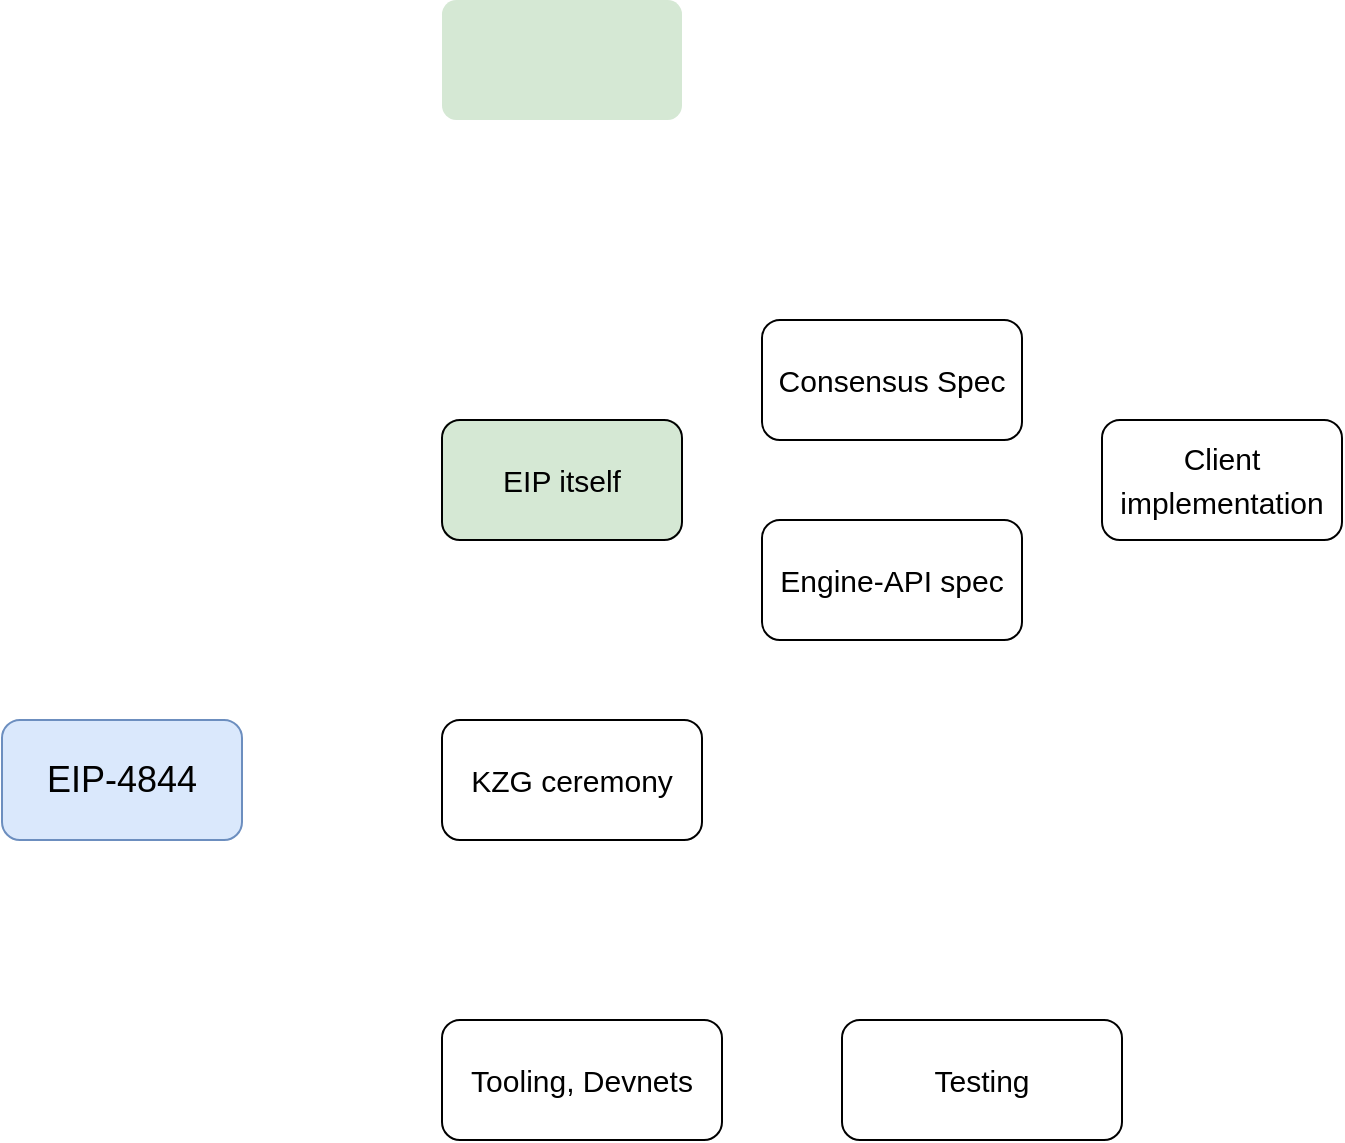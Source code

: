 <mxfile version="20.7.4" type="github">
  <diagram id="xjxomUsJOC9vYhl664Ct" name="Page-1">
    <mxGraphModel dx="1739" dy="585" grid="1" gridSize="10" guides="1" tooltips="1" connect="1" arrows="1" fold="1" page="1" pageScale="1" pageWidth="850" pageHeight="1100" math="0" shadow="0">
      <root>
        <mxCell id="0" />
        <mxCell id="1" parent="0" />
        <object label="" id="xy5AybyZS4DWEqt7mpqy-17">
          <mxCell style="rounded=1;whiteSpace=wrap;html=1;fontSize=16;labelBackgroundColor=none;glass=0;sketch=0;shadow=0;gradientDirection=east;fillStyle=auto;fillOpacity=100;imageWidth=24;arcSize=12;absoluteArcSize=0;overflow=visible;noLabel=0;resizeWidth=0;strokeOpacity=100;direction=east;portConstraintRotation=0;fixDash=0;dropTarget=0;metaEdit=0;backgroundOutline=0;autosize=0;imageAspect=1;fillColor=#d5e8d4;strokeWidth=1;strokeColor=none;" vertex="1" parent="1">
            <mxGeometry x="-80" y="560" width="120" height="60" as="geometry" />
          </mxCell>
        </object>
        <object label="" id="xy5AybyZS4DWEqt7mpqy-18">
          <mxCell style="rounded=1;whiteSpace=wrap;html=1;fontSize=16;labelBackgroundColor=none;glass=0;sketch=0;shadow=0;gradientDirection=east;fillStyle=auto;fillOpacity=100;imageWidth=24;arcSize=12;absoluteArcSize=0;overflow=visible;noLabel=0;resizeWidth=0;strokeOpacity=100;direction=east;portConstraintRotation=0;fixDash=0;dropTarget=0;metaEdit=0;backgroundOutline=0;autosize=0;imageAspect=1;fillColor=#d5e8d4;strokeWidth=1;strokeColor=none;" vertex="1" parent="1">
            <mxGeometry x="-80" y="350" width="120" height="60" as="geometry" />
          </mxCell>
        </object>
        <mxCell id="xy5AybyZS4DWEqt7mpqy-1" value="&lt;font style=&quot;font-size: 18px;&quot;&gt;EIP-4844&lt;/font&gt;" style="rounded=1;whiteSpace=wrap;html=1;fillColor=#dae8fc;strokeColor=#6c8ebf;" vertex="1" parent="1">
          <mxGeometry x="-300" y="710" width="120" height="60" as="geometry" />
        </mxCell>
        <mxCell id="xy5AybyZS4DWEqt7mpqy-9" value="&lt;font style=&quot;font-size: 15px;&quot;&gt;EIP itself&lt;/font&gt;" style="rounded=1;whiteSpace=wrap;html=1;fontSize=18;fillColor=none;" vertex="1" parent="1">
          <mxGeometry x="-80" y="560" width="120" height="60" as="geometry" />
        </mxCell>
        <mxCell id="xy5AybyZS4DWEqt7mpqy-10" value="&lt;font style=&quot;font-size: 15px;&quot;&gt;Consensus Spec&lt;/font&gt;" style="rounded=1;whiteSpace=wrap;html=1;fontSize=18;fillColor=none;" vertex="1" parent="1">
          <mxGeometry x="80" y="510" width="130" height="60" as="geometry" />
        </mxCell>
        <mxCell id="xy5AybyZS4DWEqt7mpqy-11" value="&lt;span style=&quot;font-size: 15px;&quot;&gt;Engine-API spec&lt;/span&gt;" style="rounded=1;whiteSpace=wrap;html=1;fontSize=18;fillColor=none;" vertex="1" parent="1">
          <mxGeometry x="80" y="610" width="130" height="60" as="geometry" />
        </mxCell>
        <mxCell id="xy5AybyZS4DWEqt7mpqy-13" value="&lt;font style=&quot;font-size: 15px;&quot;&gt;Client implementation&lt;/font&gt;" style="rounded=1;whiteSpace=wrap;html=1;fontSize=18;fillColor=none;" vertex="1" parent="1">
          <mxGeometry x="250" y="560" width="120" height="60" as="geometry" />
        </mxCell>
        <mxCell id="xy5AybyZS4DWEqt7mpqy-14" value="&lt;font style=&quot;font-size: 15px;&quot;&gt;KZG ceremony&lt;/font&gt;" style="rounded=1;whiteSpace=wrap;html=1;fontSize=18;fillColor=none;" vertex="1" parent="1">
          <mxGeometry x="-80" y="710" width="130" height="60" as="geometry" />
        </mxCell>
        <mxCell id="xy5AybyZS4DWEqt7mpqy-15" value="&lt;font style=&quot;font-size: 15px;&quot;&gt;Tooling, Devnets&lt;/font&gt;" style="rounded=1;whiteSpace=wrap;html=1;fontSize=18;fillColor=none;" vertex="1" parent="1">
          <mxGeometry x="-80" y="860" width="140" height="60" as="geometry" />
        </mxCell>
        <mxCell id="xy5AybyZS4DWEqt7mpqy-16" value="&lt;font style=&quot;font-size: 15px;&quot;&gt;Testing&lt;/font&gt;" style="rounded=1;whiteSpace=wrap;html=1;fontSize=18;fillColor=none;" vertex="1" parent="1">
          <mxGeometry x="120" y="860" width="140" height="60" as="geometry" />
        </mxCell>
      </root>
    </mxGraphModel>
  </diagram>
</mxfile>
